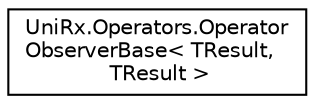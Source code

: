 digraph "Graphical Class Hierarchy"
{
 // LATEX_PDF_SIZE
  edge [fontname="Helvetica",fontsize="10",labelfontname="Helvetica",labelfontsize="10"];
  node [fontname="Helvetica",fontsize="10",shape=record];
  rankdir="LR";
  Node0 [label="UniRx.Operators.Operator\lObserverBase\< TResult,\l TResult \>",height=0.2,width=0.4,color="black", fillcolor="white", style="filled",URL="$class_uni_rx_1_1_operators_1_1_operator_observer_base.html",tooltip=" "];
}
